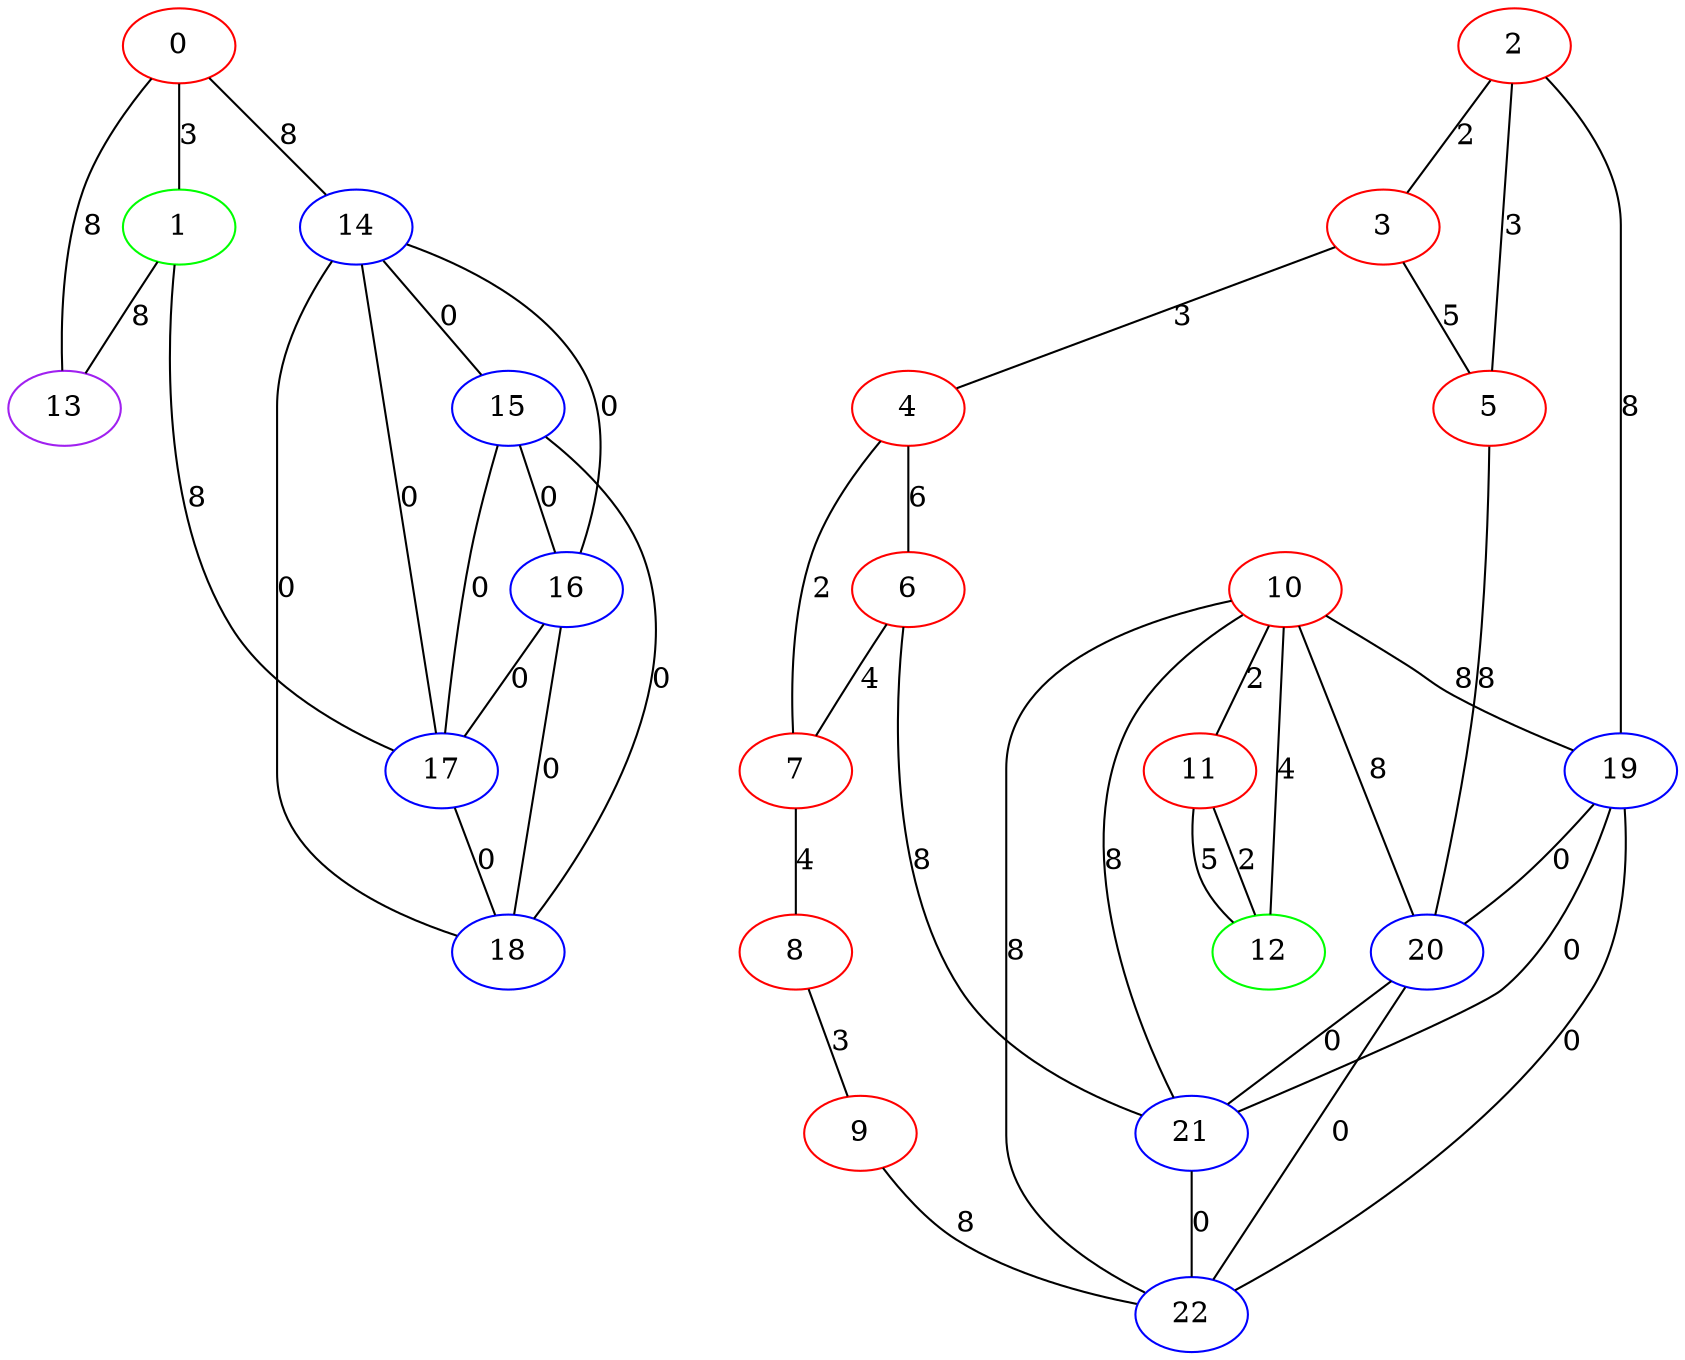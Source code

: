 graph "" {
0 [color=red, weight=1];
1 [color=green, weight=2];
2 [color=red, weight=1];
3 [color=red, weight=1];
4 [color=red, weight=1];
5 [color=red, weight=1];
6 [color=red, weight=1];
7 [color=red, weight=1];
8 [color=red, weight=1];
9 [color=red, weight=1];
10 [color=red, weight=1];
11 [color=red, weight=1];
12 [color=green, weight=2];
13 [color=purple, weight=4];
14 [color=blue, weight=3];
15 [color=blue, weight=3];
16 [color=blue, weight=3];
17 [color=blue, weight=3];
18 [color=blue, weight=3];
19 [color=blue, weight=3];
20 [color=blue, weight=3];
21 [color=blue, weight=3];
22 [color=blue, weight=3];
0 -- 1  [key=0, label=3];
0 -- 13  [key=0, label=8];
0 -- 14  [key=0, label=8];
1 -- 17  [key=0, label=8];
1 -- 13  [key=0, label=8];
2 -- 19  [key=0, label=8];
2 -- 3  [key=0, label=2];
2 -- 5  [key=0, label=3];
3 -- 4  [key=0, label=3];
3 -- 5  [key=0, label=5];
4 -- 6  [key=0, label=6];
4 -- 7  [key=0, label=2];
5 -- 20  [key=0, label=8];
6 -- 21  [key=0, label=8];
6 -- 7  [key=0, label=4];
7 -- 8  [key=0, label=4];
8 -- 9  [key=0, label=3];
9 -- 22  [key=0, label=8];
10 -- 11  [key=0, label=2];
10 -- 12  [key=0, label=4];
10 -- 19  [key=0, label=8];
10 -- 20  [key=0, label=8];
10 -- 21  [key=0, label=8];
10 -- 22  [key=0, label=8];
11 -- 12  [key=0, label=2];
11 -- 12  [key=1, label=5];
14 -- 16  [key=0, label=0];
14 -- 17  [key=0, label=0];
14 -- 18  [key=0, label=0];
14 -- 15  [key=0, label=0];
15 -- 16  [key=0, label=0];
15 -- 17  [key=0, label=0];
15 -- 18  [key=0, label=0];
16 -- 17  [key=0, label=0];
16 -- 18  [key=0, label=0];
17 -- 18  [key=0, label=0];
19 -- 20  [key=0, label=0];
19 -- 21  [key=0, label=0];
19 -- 22  [key=0, label=0];
20 -- 21  [key=0, label=0];
20 -- 22  [key=0, label=0];
21 -- 22  [key=0, label=0];
}
